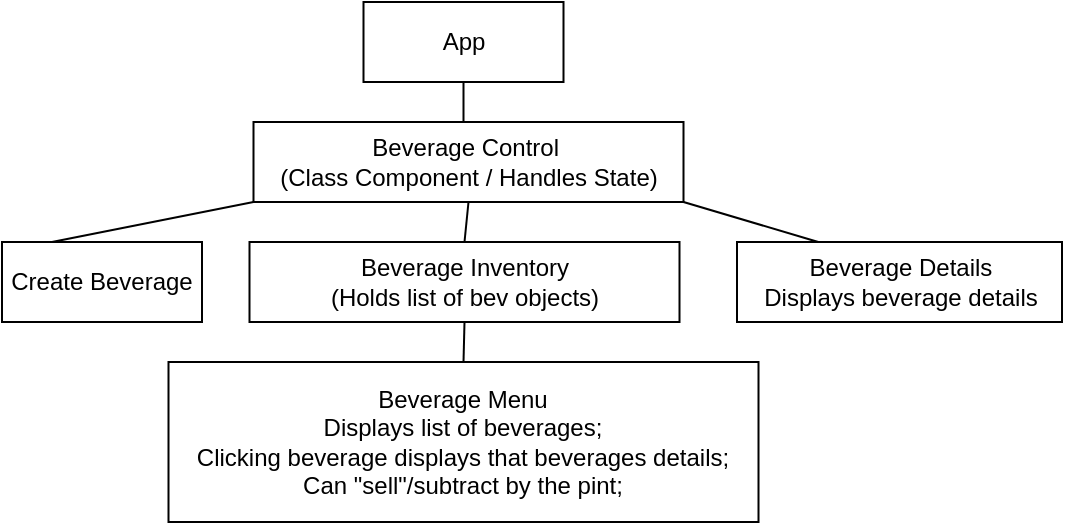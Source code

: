 <mxfile version="17.4.6" type="github">
  <diagram id="eGEJDaj6SYlvqcA72SZF" name="Page-1">
    <mxGraphModel dx="433" dy="460" grid="1" gridSize="10" guides="1" tooltips="1" connect="1" arrows="1" fold="1" page="1" pageScale="1" pageWidth="827" pageHeight="1169" math="0" shadow="0">
      <root>
        <mxCell id="0" />
        <mxCell id="1" parent="0" />
        <mxCell id="y5f6hxjgZu6ScxN4eYrp-1" value="App" style="whiteSpace=wrap;html=1;align=center;" parent="1" vertex="1">
          <mxGeometry x="360.75" y="40" width="100" height="40" as="geometry" />
        </mxCell>
        <mxCell id="y5f6hxjgZu6ScxN4eYrp-2" value="Beverage Control&amp;nbsp;&lt;br&gt;(Class Component / Handles State)" style="whiteSpace=wrap;html=1;align=center;" parent="1" vertex="1">
          <mxGeometry x="305.75" y="100" width="215" height="40" as="geometry" />
        </mxCell>
        <mxCell id="y5f6hxjgZu6ScxN4eYrp-3" value="Beverage Inventory&lt;br&gt;(Holds list of bev objects)" style="whiteSpace=wrap;html=1;align=center;" parent="1" vertex="1">
          <mxGeometry x="303.75" y="160" width="215" height="40" as="geometry" />
        </mxCell>
        <mxCell id="y5f6hxjgZu6ScxN4eYrp-5" value="Beverage Details&lt;br&gt;Displays beverage details" style="whiteSpace=wrap;html=1;align=center;" parent="1" vertex="1">
          <mxGeometry x="547.5" y="160" width="162.5" height="40" as="geometry" />
        </mxCell>
        <mxCell id="y5f6hxjgZu6ScxN4eYrp-6" value="Beverage Menu&lt;br&gt;Displays list of beverages;&lt;br&gt;Clicking beverage displays that beverages details;&lt;br&gt;Can &quot;sell&quot;/subtract by the pint;" style="whiteSpace=wrap;html=1;align=center;" parent="1" vertex="1">
          <mxGeometry x="263.25" y="220" width="295" height="80" as="geometry" />
        </mxCell>
        <mxCell id="5Ynr9P_wDF0KFYhToqWw-8" value="" style="endArrow=none;html=1;rounded=0;entryX=0.5;entryY=0;entryDx=0;entryDy=0;exitX=0.5;exitY=1;exitDx=0;exitDy=0;" parent="1" source="y5f6hxjgZu6ScxN4eYrp-3" target="y5f6hxjgZu6ScxN4eYrp-6" edge="1">
          <mxGeometry relative="1" as="geometry">
            <mxPoint x="440.5" y="210" as="sourcePoint" />
            <mxPoint x="668.75" y="400" as="targetPoint" />
          </mxGeometry>
        </mxCell>
        <mxCell id="5Ynr9P_wDF0KFYhToqWw-9" value="" style="endArrow=none;html=1;rounded=0;exitX=0.5;exitY=1;exitDx=0;exitDy=0;" parent="1" source="y5f6hxjgZu6ScxN4eYrp-1" edge="1">
          <mxGeometry relative="1" as="geometry">
            <mxPoint x="680.75" y="370" as="sourcePoint" />
            <mxPoint x="410.75" y="100" as="targetPoint" />
          </mxGeometry>
        </mxCell>
        <mxCell id="0Xkvq-vCAsGb3F_Y85k6-5" value="Create Beverage" style="whiteSpace=wrap;html=1;align=center;" parent="1" vertex="1">
          <mxGeometry x="180" y="160" width="100" height="40" as="geometry" />
        </mxCell>
        <mxCell id="0Xkvq-vCAsGb3F_Y85k6-6" value="" style="endArrow=none;html=1;rounded=0;entryX=0;entryY=1;entryDx=0;entryDy=0;exitX=0.25;exitY=0;exitDx=0;exitDy=0;" parent="1" source="0Xkvq-vCAsGb3F_Y85k6-5" target="y5f6hxjgZu6ScxN4eYrp-2" edge="1">
          <mxGeometry relative="1" as="geometry">
            <mxPoint x="420" y="360" as="sourcePoint" />
            <mxPoint x="580" y="360" as="targetPoint" />
          </mxGeometry>
        </mxCell>
        <mxCell id="0Xkvq-vCAsGb3F_Y85k6-8" value="" style="endArrow=none;html=1;rounded=0;entryX=1;entryY=1;entryDx=0;entryDy=0;exitX=0.25;exitY=0;exitDx=0;exitDy=0;" parent="1" source="y5f6hxjgZu6ScxN4eYrp-5" target="y5f6hxjgZu6ScxN4eYrp-2" edge="1">
          <mxGeometry relative="1" as="geometry">
            <mxPoint x="65" y="180" as="sourcePoint" />
            <mxPoint x="325.75" y="160" as="targetPoint" />
          </mxGeometry>
        </mxCell>
        <mxCell id="0Xkvq-vCAsGb3F_Y85k6-9" value="" style="endArrow=none;html=1;rounded=0;entryX=0.5;entryY=1;entryDx=0;entryDy=0;exitX=0.5;exitY=0;exitDx=0;exitDy=0;" parent="1" source="y5f6hxjgZu6ScxN4eYrp-3" target="y5f6hxjgZu6ScxN4eYrp-2" edge="1">
          <mxGeometry relative="1" as="geometry">
            <mxPoint x="430" y="150" as="sourcePoint" />
            <mxPoint x="430" y="150" as="targetPoint" />
          </mxGeometry>
        </mxCell>
      </root>
    </mxGraphModel>
  </diagram>
</mxfile>
